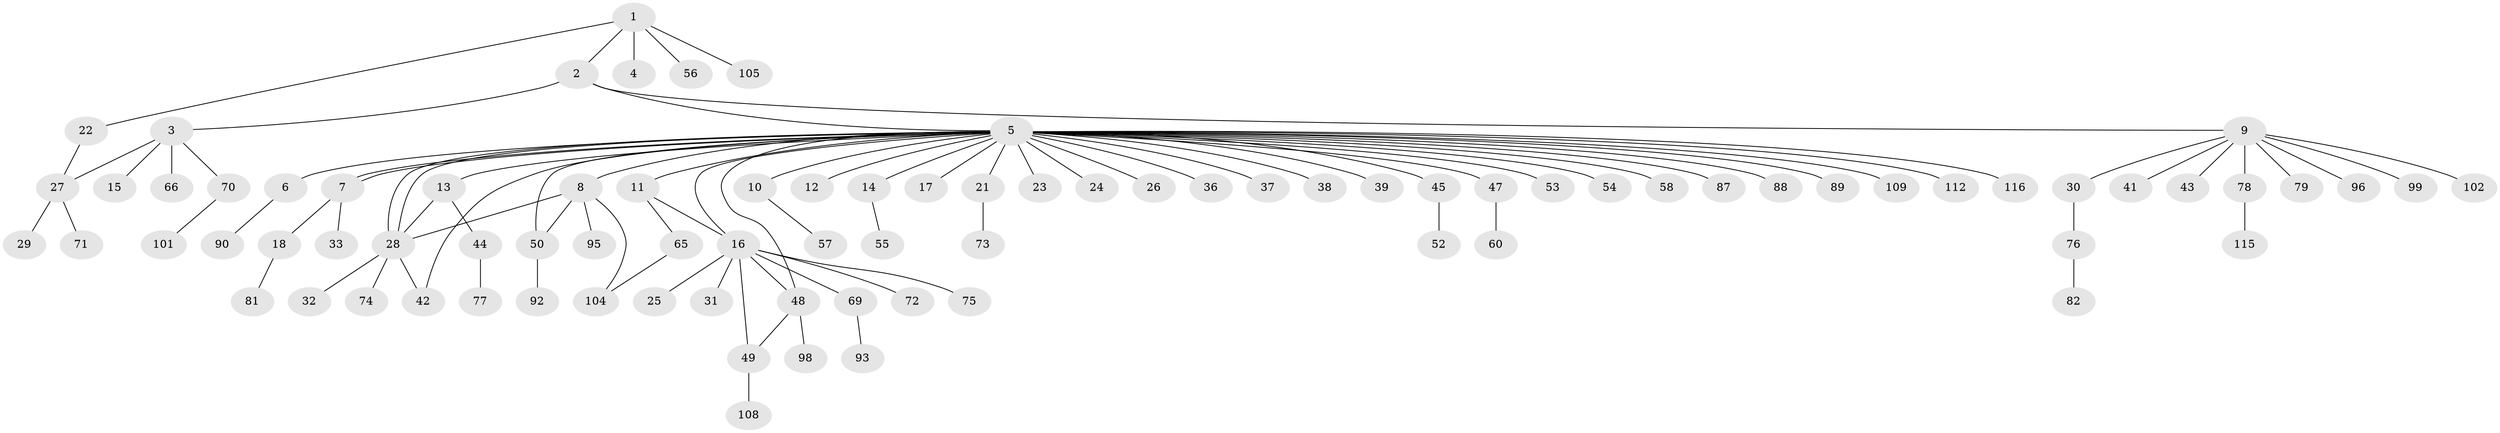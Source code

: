 // original degree distribution, {6: 0.03389830508474576, 4: 0.0423728813559322, 1: 0.559322033898305, 39: 0.00847457627118644, 2: 0.2542372881355932, 5: 0.01694915254237288, 9: 0.00847457627118644, 3: 0.06779661016949153, 8: 0.00847457627118644}
// Generated by graph-tools (version 1.1) at 2025/11/02/27/25 16:11:11]
// undirected, 86 vertices, 96 edges
graph export_dot {
graph [start="1"]
  node [color=gray90,style=filled];
  1 [super="+118"];
  2;
  3 [super="+117"];
  4;
  5 [super="+83"];
  6;
  7 [super="+20"];
  8 [super="+59"];
  9 [super="+34"];
  10;
  11 [super="+19"];
  12 [super="+113"];
  13 [super="+35"];
  14;
  15 [super="+94"];
  16 [super="+40"];
  17;
  18 [super="+86"];
  21 [super="+97"];
  22 [super="+68"];
  23;
  24;
  25 [super="+46"];
  26;
  27;
  28 [super="+63"];
  29;
  30 [super="+67"];
  31;
  32;
  33 [super="+84"];
  36;
  37;
  38 [super="+51"];
  39;
  41;
  42 [super="+80"];
  43;
  44;
  45;
  47 [super="+111"];
  48 [super="+106"];
  49 [super="+61"];
  50 [super="+100"];
  52 [super="+64"];
  53;
  54;
  55;
  56;
  57 [super="+62"];
  58;
  60;
  65 [super="+107"];
  66;
  69;
  70;
  71;
  72;
  73;
  74;
  75;
  76 [super="+85"];
  77 [super="+110"];
  78 [super="+91"];
  79;
  81;
  82;
  87;
  88;
  89;
  90;
  92 [super="+103"];
  93;
  95;
  96 [super="+114"];
  98;
  99;
  101;
  102;
  104;
  105;
  108;
  109;
  112;
  115;
  116;
  1 -- 2;
  1 -- 4;
  1 -- 22;
  1 -- 56;
  1 -- 105;
  2 -- 3;
  2 -- 5;
  2 -- 9;
  3 -- 15;
  3 -- 27;
  3 -- 66;
  3 -- 70;
  5 -- 6;
  5 -- 7;
  5 -- 7;
  5 -- 8;
  5 -- 10;
  5 -- 11;
  5 -- 12;
  5 -- 13;
  5 -- 14;
  5 -- 16;
  5 -- 17;
  5 -- 21;
  5 -- 23;
  5 -- 24;
  5 -- 26;
  5 -- 28;
  5 -- 28;
  5 -- 36;
  5 -- 37;
  5 -- 38 [weight=2];
  5 -- 39;
  5 -- 42;
  5 -- 45;
  5 -- 47;
  5 -- 50 [weight=2];
  5 -- 53;
  5 -- 54;
  5 -- 58;
  5 -- 87;
  5 -- 88;
  5 -- 89;
  5 -- 109;
  5 -- 112;
  5 -- 116;
  5 -- 48;
  6 -- 90;
  7 -- 18;
  7 -- 33;
  8 -- 28;
  8 -- 50;
  8 -- 95;
  8 -- 104;
  9 -- 30;
  9 -- 41;
  9 -- 43;
  9 -- 78;
  9 -- 79;
  9 -- 96;
  9 -- 102;
  9 -- 99;
  10 -- 57;
  11 -- 16;
  11 -- 65;
  13 -- 44;
  13 -- 28;
  14 -- 55;
  16 -- 25;
  16 -- 31;
  16 -- 48;
  16 -- 49;
  16 -- 69;
  16 -- 72;
  16 -- 75;
  18 -- 81;
  21 -- 73;
  22 -- 27;
  27 -- 29;
  27 -- 71;
  28 -- 32;
  28 -- 42;
  28 -- 74;
  30 -- 76;
  44 -- 77;
  45 -- 52;
  47 -- 60;
  48 -- 49;
  48 -- 98;
  49 -- 108;
  50 -- 92;
  65 -- 104;
  69 -- 93;
  70 -- 101;
  76 -- 82;
  78 -- 115;
}
